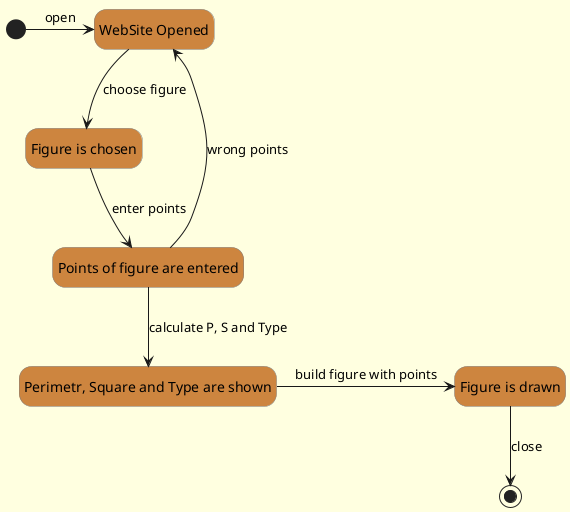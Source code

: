 @startuml

skinparam backgroundColor LightYellow
skinparam state {
  StartColor MediumBlue
  EndColor Red
  BackgroundColor Peru
  BackgroundColor<<Warning>> Olive
  BorderColor Gray
  FontName Impact
}

hide empty description
state "WebSite Opened" as S1
state "Figure is chosen" as S2
state "Points of figure are entered" as S3
state "Perimetr, Square and Type are shown" as S4
state "Figure is drawn" as S5

[*] -> S1 : open
S1 --> S2 : choose figure
S2 --> S3 : enter points
S3 --> S1 : wrong points
S3 --> S4 : calculate P, S and Type
S4 -> S5 : build figure with points
S5 --> [*] : close

@enduml